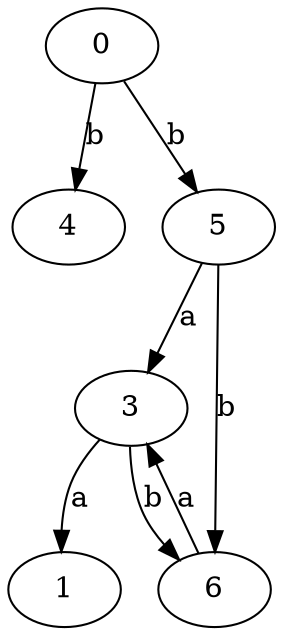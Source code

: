 strict digraph  {
1;
0;
3;
4;
5;
6;
0 -> 4  [label=b];
0 -> 5  [label=b];
3 -> 1  [label=a];
3 -> 6  [label=b];
5 -> 3  [label=a];
5 -> 6  [label=b];
6 -> 3  [label=a];
}

